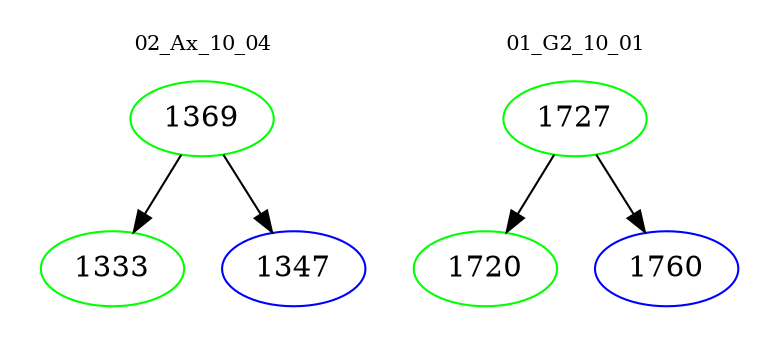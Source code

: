 digraph{
subgraph cluster_0 {
color = white
label = "02_Ax_10_04";
fontsize=10;
T0_1369 [label="1369", color="green"]
T0_1369 -> T0_1333 [color="black"]
T0_1333 [label="1333", color="green"]
T0_1369 -> T0_1347 [color="black"]
T0_1347 [label="1347", color="blue"]
}
subgraph cluster_1 {
color = white
label = "01_G2_10_01";
fontsize=10;
T1_1727 [label="1727", color="green"]
T1_1727 -> T1_1720 [color="black"]
T1_1720 [label="1720", color="green"]
T1_1727 -> T1_1760 [color="black"]
T1_1760 [label="1760", color="blue"]
}
}
